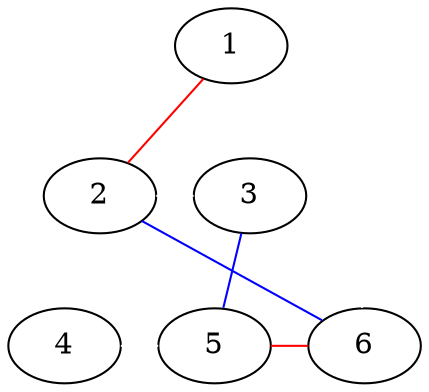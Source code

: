  graph example_1 {
     a [label="1"];
     b [label="2"];
     c [label="3"];
     d [label="4"];
     e [label="5"];
     f [label="6"];

     a -- b [color=red];
     a -- f [color=white];
     b -- c [color=white];
     b -- f [color=blue];
     c -- e [color=blue];
     d -- e [color=white];
     e -- f [color=red];

  { rank=same; b c }
  { rank=same; f e d }
 }
